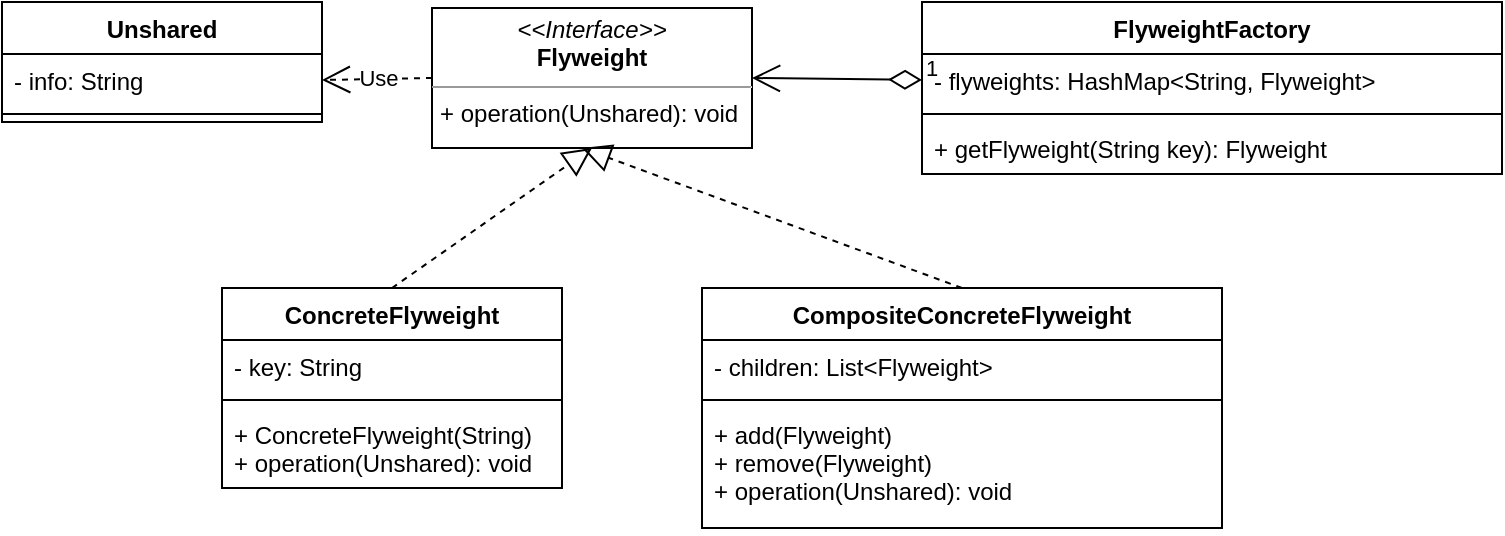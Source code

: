 <mxfile version="13.9.9" type="device"><diagram id="C5RBs43oDa-KdzZeNtuy" name="Page-1"><mxGraphModel dx="1024" dy="592" grid="1" gridSize="10" guides="1" tooltips="1" connect="1" arrows="1" fold="1" page="1" pageScale="1" pageWidth="827" pageHeight="1169" math="0" shadow="0"><root><mxCell id="WIyWlLk6GJQsqaUBKTNV-0"/><mxCell id="WIyWlLk6GJQsqaUBKTNV-1" parent="WIyWlLk6GJQsqaUBKTNV-0"/><mxCell id="byzWpeva78O-lhsy9xdo-0" value="&lt;p style=&quot;margin: 0px ; margin-top: 4px ; text-align: center&quot;&gt;&lt;i&gt;&amp;lt;&amp;lt;Interface&amp;gt;&amp;gt;&lt;/i&gt;&lt;br&gt;&lt;b&gt;Flyweight&lt;/b&gt;&lt;/p&gt;&lt;hr size=&quot;1&quot;&gt;&lt;p style=&quot;margin: 0px ; margin-left: 4px&quot;&gt;&lt;/p&gt;&lt;p style=&quot;margin: 0px ; margin-left: 4px&quot;&gt;+ operation(Unshared): void&lt;br&gt;&lt;/p&gt;" style="verticalAlign=top;align=left;overflow=fill;fontSize=12;fontFamily=Helvetica;html=1;" parent="WIyWlLk6GJQsqaUBKTNV-1" vertex="1"><mxGeometry x="235" y="240" width="160" height="70" as="geometry"/></mxCell><mxCell id="byzWpeva78O-lhsy9xdo-1" value="ConcreteFlyweight" style="swimlane;fontStyle=1;align=center;verticalAlign=top;childLayout=stackLayout;horizontal=1;startSize=26;horizontalStack=0;resizeParent=1;resizeParentMax=0;resizeLast=0;collapsible=1;marginBottom=0;" parent="WIyWlLk6GJQsqaUBKTNV-1" vertex="1"><mxGeometry x="130" y="380" width="170" height="100" as="geometry"/></mxCell><mxCell id="byzWpeva78O-lhsy9xdo-2" value="- key: String" style="text;strokeColor=none;fillColor=none;align=left;verticalAlign=top;spacingLeft=4;spacingRight=4;overflow=hidden;rotatable=0;points=[[0,0.5],[1,0.5]];portConstraint=eastwest;" parent="byzWpeva78O-lhsy9xdo-1" vertex="1"><mxGeometry y="26" width="170" height="26" as="geometry"/></mxCell><mxCell id="byzWpeva78O-lhsy9xdo-3" value="" style="line;strokeWidth=1;fillColor=none;align=left;verticalAlign=middle;spacingTop=-1;spacingLeft=3;spacingRight=3;rotatable=0;labelPosition=right;points=[];portConstraint=eastwest;" parent="byzWpeva78O-lhsy9xdo-1" vertex="1"><mxGeometry y="52" width="170" height="8" as="geometry"/></mxCell><mxCell id="byzWpeva78O-lhsy9xdo-4" value="+ ConcreteFlyweight(String)&#10;+ operation(Unshared): void" style="text;strokeColor=none;fillColor=none;align=left;verticalAlign=top;spacingLeft=4;spacingRight=4;overflow=hidden;rotatable=0;points=[[0,0.5],[1,0.5]];portConstraint=eastwest;" parent="byzWpeva78O-lhsy9xdo-1" vertex="1"><mxGeometry y="60" width="170" height="40" as="geometry"/></mxCell><mxCell id="byzWpeva78O-lhsy9xdo-5" value="FlyweightFactory" style="swimlane;fontStyle=1;align=center;verticalAlign=top;childLayout=stackLayout;horizontal=1;startSize=26;horizontalStack=0;resizeParent=1;resizeParentMax=0;resizeLast=0;collapsible=1;marginBottom=0;" parent="WIyWlLk6GJQsqaUBKTNV-1" vertex="1"><mxGeometry x="480" y="237" width="290" height="86" as="geometry"/></mxCell><mxCell id="byzWpeva78O-lhsy9xdo-6" value="- flyweights: HashMap&lt;String, Flyweight&gt;" style="text;strokeColor=none;fillColor=none;align=left;verticalAlign=top;spacingLeft=4;spacingRight=4;overflow=hidden;rotatable=0;points=[[0,0.5],[1,0.5]];portConstraint=eastwest;" parent="byzWpeva78O-lhsy9xdo-5" vertex="1"><mxGeometry y="26" width="290" height="26" as="geometry"/></mxCell><mxCell id="byzWpeva78O-lhsy9xdo-7" value="" style="line;strokeWidth=1;fillColor=none;align=left;verticalAlign=middle;spacingTop=-1;spacingLeft=3;spacingRight=3;rotatable=0;labelPosition=right;points=[];portConstraint=eastwest;" parent="byzWpeva78O-lhsy9xdo-5" vertex="1"><mxGeometry y="52" width="290" height="8" as="geometry"/></mxCell><mxCell id="byzWpeva78O-lhsy9xdo-8" value="+ getFlyweight(String key): Flyweight" style="text;strokeColor=none;fillColor=none;align=left;verticalAlign=top;spacingLeft=4;spacingRight=4;overflow=hidden;rotatable=0;points=[[0,0.5],[1,0.5]];portConstraint=eastwest;" parent="byzWpeva78O-lhsy9xdo-5" vertex="1"><mxGeometry y="60" width="290" height="26" as="geometry"/></mxCell><mxCell id="byzWpeva78O-lhsy9xdo-9" value="" style="endArrow=block;dashed=1;endFill=0;endSize=12;html=1;exitX=0.5;exitY=0;exitDx=0;exitDy=0;entryX=0.5;entryY=1;entryDx=0;entryDy=0;" parent="WIyWlLk6GJQsqaUBKTNV-1" source="byzWpeva78O-lhsy9xdo-1" target="byzWpeva78O-lhsy9xdo-0" edge="1"><mxGeometry width="160" relative="1" as="geometry"><mxPoint x="330" y="310" as="sourcePoint"/><mxPoint x="490" y="310" as="targetPoint"/></mxGeometry></mxCell><mxCell id="byzWpeva78O-lhsy9xdo-10" value="1" style="endArrow=open;html=1;endSize=12;startArrow=diamondThin;startSize=14;startFill=0;align=left;verticalAlign=bottom;exitX=0;exitY=0.5;exitDx=0;exitDy=0;entryX=1;entryY=0.5;entryDx=0;entryDy=0;" parent="WIyWlLk6GJQsqaUBKTNV-1" source="byzWpeva78O-lhsy9xdo-6" target="byzWpeva78O-lhsy9xdo-0" edge="1"><mxGeometry x="-1" y="3" relative="1" as="geometry"><mxPoint x="330" y="310" as="sourcePoint"/><mxPoint x="490" y="310" as="targetPoint"/></mxGeometry></mxCell><mxCell id="byzWpeva78O-lhsy9xdo-11" value="Unshared" style="swimlane;fontStyle=1;align=center;verticalAlign=top;childLayout=stackLayout;horizontal=1;startSize=26;horizontalStack=0;resizeParent=1;resizeParentMax=0;resizeLast=0;collapsible=1;marginBottom=0;" parent="WIyWlLk6GJQsqaUBKTNV-1" vertex="1"><mxGeometry x="20" y="237" width="160" height="60" as="geometry"/></mxCell><mxCell id="byzWpeva78O-lhsy9xdo-12" value="- info: String" style="text;strokeColor=none;fillColor=none;align=left;verticalAlign=top;spacingLeft=4;spacingRight=4;overflow=hidden;rotatable=0;points=[[0,0.5],[1,0.5]];portConstraint=eastwest;" parent="byzWpeva78O-lhsy9xdo-11" vertex="1"><mxGeometry y="26" width="160" height="26" as="geometry"/></mxCell><mxCell id="byzWpeva78O-lhsy9xdo-13" value="" style="line;strokeWidth=1;fillColor=none;align=left;verticalAlign=middle;spacingTop=-1;spacingLeft=3;spacingRight=3;rotatable=0;labelPosition=right;points=[];portConstraint=eastwest;" parent="byzWpeva78O-lhsy9xdo-11" vertex="1"><mxGeometry y="52" width="160" height="8" as="geometry"/></mxCell><mxCell id="byzWpeva78O-lhsy9xdo-15" value="Use" style="endArrow=open;endSize=12;dashed=1;html=1;exitX=0;exitY=0.5;exitDx=0;exitDy=0;entryX=1;entryY=0.5;entryDx=0;entryDy=0;" parent="WIyWlLk6GJQsqaUBKTNV-1" source="byzWpeva78O-lhsy9xdo-0" target="byzWpeva78O-lhsy9xdo-12" edge="1"><mxGeometry width="160" relative="1" as="geometry"><mxPoint x="234" y="330" as="sourcePoint"/><mxPoint x="170" y="300" as="targetPoint"/></mxGeometry></mxCell><mxCell id="byzWpeva78O-lhsy9xdo-16" value="CompositeConcreteFlyweight" style="swimlane;fontStyle=1;align=center;verticalAlign=top;childLayout=stackLayout;horizontal=1;startSize=26;horizontalStack=0;resizeParent=1;resizeParentMax=0;resizeLast=0;collapsible=1;marginBottom=0;" parent="WIyWlLk6GJQsqaUBKTNV-1" vertex="1"><mxGeometry x="370" y="380" width="260" height="120" as="geometry"/></mxCell><mxCell id="byzWpeva78O-lhsy9xdo-17" value="- children: List&lt;Flyweight&gt;" style="text;strokeColor=none;fillColor=none;align=left;verticalAlign=top;spacingLeft=4;spacingRight=4;overflow=hidden;rotatable=0;points=[[0,0.5],[1,0.5]];portConstraint=eastwest;" parent="byzWpeva78O-lhsy9xdo-16" vertex="1"><mxGeometry y="26" width="260" height="26" as="geometry"/></mxCell><mxCell id="byzWpeva78O-lhsy9xdo-18" value="" style="line;strokeWidth=1;fillColor=none;align=left;verticalAlign=middle;spacingTop=-1;spacingLeft=3;spacingRight=3;rotatable=0;labelPosition=right;points=[];portConstraint=eastwest;" parent="byzWpeva78O-lhsy9xdo-16" vertex="1"><mxGeometry y="52" width="260" height="8" as="geometry"/></mxCell><mxCell id="byzWpeva78O-lhsy9xdo-19" value="+ add(Flyweight)&#10;+ remove(Flyweight)&#10;+ operation(Unshared): void" style="text;strokeColor=none;fillColor=none;align=left;verticalAlign=top;spacingLeft=4;spacingRight=4;overflow=hidden;rotatable=0;points=[[0,0.5],[1,0.5]];portConstraint=eastwest;" parent="byzWpeva78O-lhsy9xdo-16" vertex="1"><mxGeometry y="60" width="260" height="60" as="geometry"/></mxCell><mxCell id="byzWpeva78O-lhsy9xdo-20" value="" style="endArrow=block;dashed=1;endFill=0;endSize=12;html=1;exitX=0.5;exitY=0;exitDx=0;exitDy=0;" parent="WIyWlLk6GJQsqaUBKTNV-1" source="byzWpeva78O-lhsy9xdo-16" edge="1"><mxGeometry width="160" relative="1" as="geometry"><mxPoint x="330" y="310" as="sourcePoint"/><mxPoint x="310" y="310" as="targetPoint"/></mxGeometry></mxCell></root></mxGraphModel></diagram></mxfile>